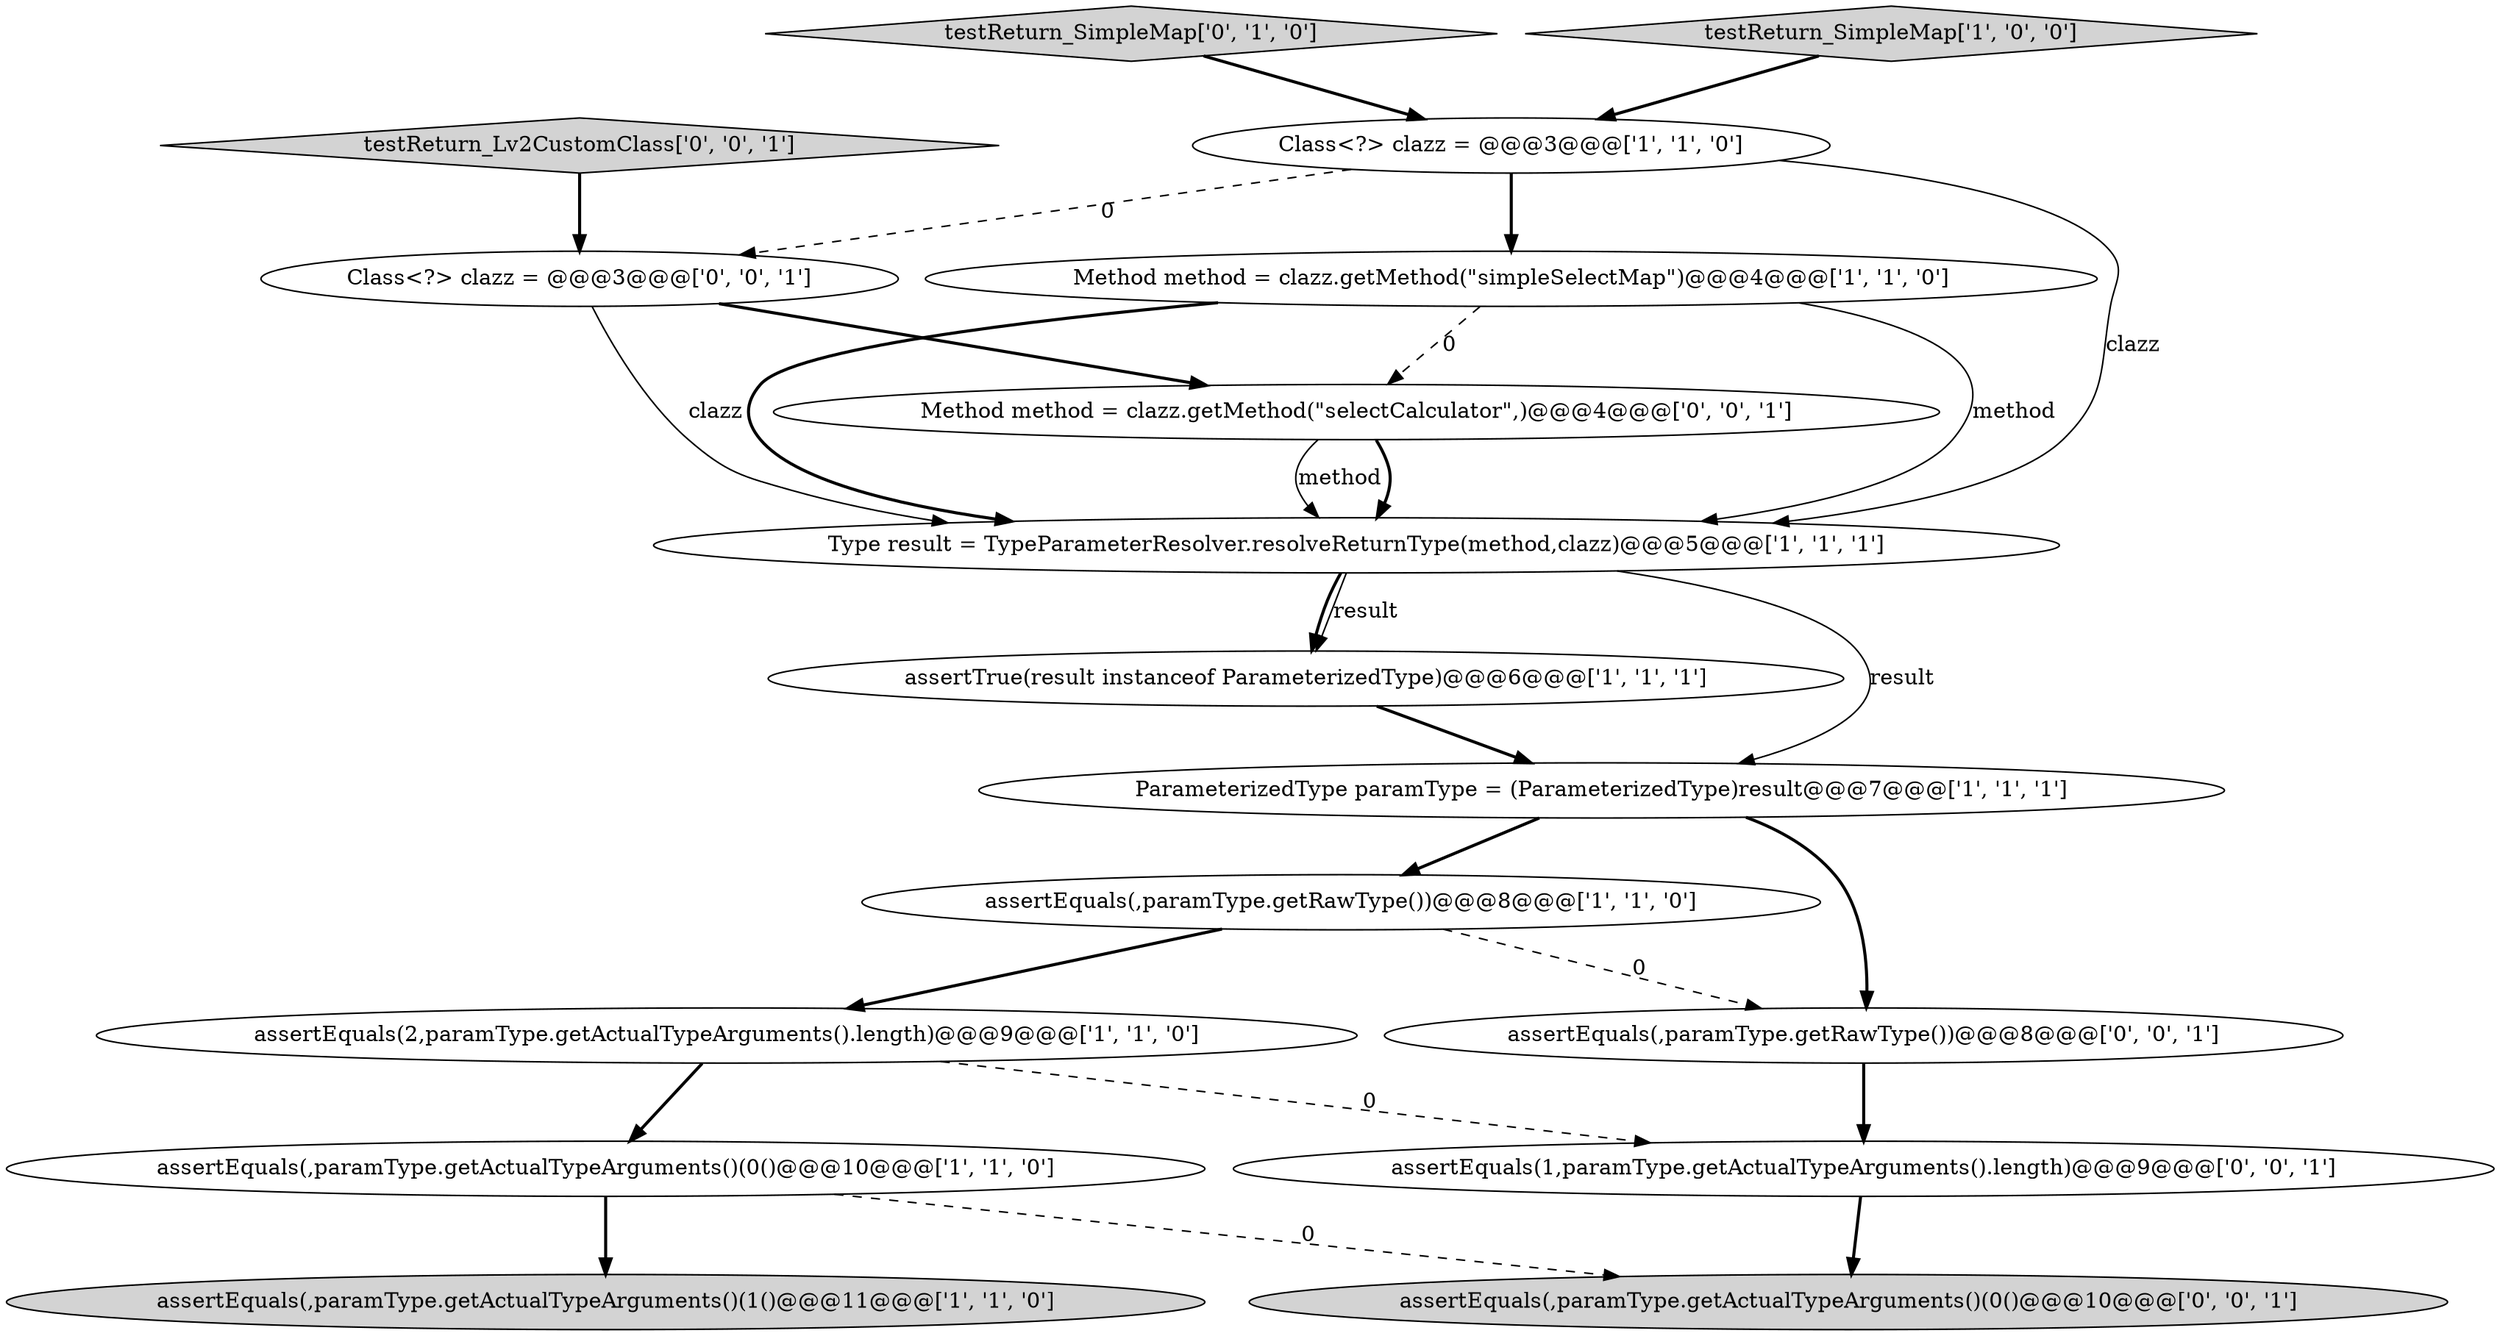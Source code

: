 digraph {
11 [style = filled, label = "assertEquals(1,paramType.getActualTypeArguments().length)@@@9@@@['0', '0', '1']", fillcolor = white, shape = ellipse image = "AAA0AAABBB3BBB"];
5 [style = filled, label = "ParameterizedType paramType = (ParameterizedType)result@@@7@@@['1', '1', '1']", fillcolor = white, shape = ellipse image = "AAA0AAABBB1BBB"];
3 [style = filled, label = "assertTrue(result instanceof ParameterizedType)@@@6@@@['1', '1', '1']", fillcolor = white, shape = ellipse image = "AAA0AAABBB1BBB"];
1 [style = filled, label = "assertEquals(,paramType.getRawType())@@@8@@@['1', '1', '0']", fillcolor = white, shape = ellipse image = "AAA0AAABBB1BBB"];
2 [style = filled, label = "assertEquals(,paramType.getActualTypeArguments()(1()@@@11@@@['1', '1', '0']", fillcolor = lightgray, shape = ellipse image = "AAA0AAABBB1BBB"];
7 [style = filled, label = "Method method = clazz.getMethod(\"simpleSelectMap\")@@@4@@@['1', '1', '0']", fillcolor = white, shape = ellipse image = "AAA0AAABBB1BBB"];
10 [style = filled, label = "testReturn_SimpleMap['0', '1', '0']", fillcolor = lightgray, shape = diamond image = "AAA0AAABBB2BBB"];
8 [style = filled, label = "assertEquals(2,paramType.getActualTypeArguments().length)@@@9@@@['1', '1', '0']", fillcolor = white, shape = ellipse image = "AAA0AAABBB1BBB"];
14 [style = filled, label = "Method method = clazz.getMethod(\"selectCalculator\",)@@@4@@@['0', '0', '1']", fillcolor = white, shape = ellipse image = "AAA0AAABBB3BBB"];
9 [style = filled, label = "testReturn_SimpleMap['1', '0', '0']", fillcolor = lightgray, shape = diamond image = "AAA0AAABBB1BBB"];
6 [style = filled, label = "assertEquals(,paramType.getActualTypeArguments()(0()@@@10@@@['1', '1', '0']", fillcolor = white, shape = ellipse image = "AAA0AAABBB1BBB"];
12 [style = filled, label = "testReturn_Lv2CustomClass['0', '0', '1']", fillcolor = lightgray, shape = diamond image = "AAA0AAABBB3BBB"];
15 [style = filled, label = "assertEquals(,paramType.getRawType())@@@8@@@['0', '0', '1']", fillcolor = white, shape = ellipse image = "AAA0AAABBB3BBB"];
13 [style = filled, label = "Class<?> clazz = @@@3@@@['0', '0', '1']", fillcolor = white, shape = ellipse image = "AAA0AAABBB3BBB"];
0 [style = filled, label = "Type result = TypeParameterResolver.resolveReturnType(method,clazz)@@@5@@@['1', '1', '1']", fillcolor = white, shape = ellipse image = "AAA0AAABBB1BBB"];
16 [style = filled, label = "assertEquals(,paramType.getActualTypeArguments()(0()@@@10@@@['0', '0', '1']", fillcolor = lightgray, shape = ellipse image = "AAA0AAABBB3BBB"];
4 [style = filled, label = "Class<?> clazz = @@@3@@@['1', '1', '0']", fillcolor = white, shape = ellipse image = "AAA0AAABBB1BBB"];
0->3 [style = bold, label=""];
11->16 [style = bold, label=""];
1->8 [style = bold, label=""];
7->14 [style = dashed, label="0"];
1->15 [style = dashed, label="0"];
9->4 [style = bold, label=""];
7->0 [style = solid, label="method"];
5->15 [style = bold, label=""];
7->0 [style = bold, label=""];
8->6 [style = bold, label=""];
4->7 [style = bold, label=""];
6->2 [style = bold, label=""];
12->13 [style = bold, label=""];
5->1 [style = bold, label=""];
3->5 [style = bold, label=""];
6->16 [style = dashed, label="0"];
15->11 [style = bold, label=""];
14->0 [style = bold, label=""];
0->5 [style = solid, label="result"];
0->3 [style = solid, label="result"];
13->0 [style = solid, label="clazz"];
10->4 [style = bold, label=""];
14->0 [style = solid, label="method"];
8->11 [style = dashed, label="0"];
4->13 [style = dashed, label="0"];
13->14 [style = bold, label=""];
4->0 [style = solid, label="clazz"];
}
